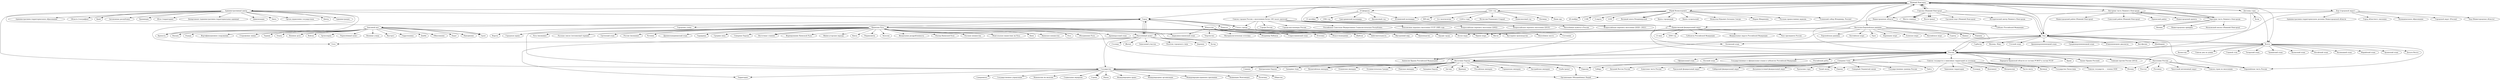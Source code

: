 // WikipediaGraph
digraph {
	"Нижний Новгород"
	"Нижний Новгород" -> "Город"
	"Нижний Новгород" -> "Россия"
	"Нижний Новгород" -> "Административный центр"
	"Нижний Новгород" -> "Приволжский федеральный округ"
	"Нижний Новгород" -> "Нижегородская область"
	"Нижний Новгород" -> "Волга"
	"Нижний Новгород" -> "Список городов России с населением более 100 тысяч жителей"
	"Нижний Новгород" -> "10 февраля"
	"Нижний Новгород" -> "1221 год"
	"Нижний Новгород" -> "Юрий Всеволодович"
	"Нижний Новгород" -> "Восточно-Европейская равнина"
	"Нижний Новгород" -> "Стрелка (Нижний Новгород)"
	"Нижний Новгород" -> "Ока"
	"Нижний Новгород" -> "Нагорная часть Нижнего Новгорода"
	"Нижний Новгород" -> "Дятловы горы"
	"Нижний Новгород" -> "Заречная часть Нижнего Новгорода"
	"Нижний Новгород" -> "Бор (городской округ)"
	"Город"
	"Город" -> "Населённый пункт"
	"Город" -> "Статус города"
	"Город" -> "Земляной вал"
	"Город" -> "Городские стены"
	"Город" -> "Киевская Русь"
	"Город" -> "Населённый пункт"
	"Город" -> "Искусство"
	"Город" -> "Ремесло"
	"Россия"
	"Россия" -> "Государство"
	"Россия" -> "Восточная Европа"
	"Россия" -> "Северная Азия"
	"Россия" -> "Список государств и зависимых территорий по площади"
	"Россия" -> "Население России"
	"Россия" -> "Передача Крымской области из состава РСФСР в состав УССР"
	"Россия" -> "Крым"
	"Россия" -> "Захват Крыма Россией"
	"Россия" -> "Аннексия Крыма Российской Федерацией"
	"Россия" -> "Санкции против России (2014)"
	"Россия" -> "Список стран по населению"
	"Россия" -> "Москва"
	"Россия" -> "Официальный язык"
	"Россия" -> "Русский язык"
	"Россия" -> "Государственные и официальные языки в субъектах Российской Федерации"
	"Россия" -> "Российский рубль"
	"Административный центр"
	"Административный центр" -> "Населённый пункт"
	"Административный центр" -> "Город"
	"Административный центр" -> "Село"
	"Административный центр" -> "Административно-территориальное образование"
	"Административный центр" -> "Область (география)"
	"Административный центр" -> "Край"
	"Административный центр" -> "Автономная республика"
	"Административный центр" -> "Провинция"
	"Административный центр" -> "Штат (территория)"
	"Административный центр" -> "Департамент (административно-территориальная единица)"
	"Административный центр" -> "Цивилизация"
	"Административный центр" -> "Государство"
	"Административный центр" -> "Крепость"
	"Административный центр" -> "Знать"
	"Административный центр" -> "Орган управления государством"
	"Административный центр" -> "Центр"
	"Административный центр" -> "Администрация"
	"Приволжский федеральный округ"
	"Приволжский федеральный округ" -> "Федеральные округа Российской Федерации"
	"Приволжский федеральный округ" -> "Россия"
	"Приволжский федеральный округ" -> "Указ президента России"
	"Приволжский федеральный округ" -> "13 мая"
	"Приволжский федеральный округ" -> "2000 год"
	"Приволжский федеральный округ" -> "Субъекты Российской Федерации"
	"Нижегородская область"
	"Нижегородская область" -> "Субъект Российской Федерации"
	"Нижегородская область" -> "Россия"
	"Нижегородская область" -> "Приволжский федеральный округ"
	"Нижегородская область" -> "Нижний Новгород"
	"Волга"
	"Волга" -> "Татарский язык"
	"Волга" -> "Чувашский язык"
	"Волга" -> "Казахский язык"
	"Волга" -> "Ногайский язык"
	"Волга" -> "Калмыцкий язык"
	"Волга" -> "Марийский язык"
	"Волга" -> "Эрзянский язык"
	"Волга" -> "Европейская часть России"
	"Волга" -> "Россия"
	"Волга" -> "Дельта Волги"
	"Волга" -> "Казахстан"
	"Волга" -> "Список рек по длине"
	"Волга" -> "Европа"
	"Волга" -> "Годовой сток"
	"Список городов России с населением более 100 тысяч жителей"
	"Список городов России с населением более 100 тысяч жителей" -> "Статус города"
	"Список городов России с населением более 100 тысяч жителей" -> "Населённые пункты в России"
	"Список городов России с населением более 100 тысяч жителей" -> "Всероссийская перепись населения (2020—2021)"
	"Список городов России с населением более 100 тысяч жителей" -> "Города России"
	"Список городов России с населением более 100 тысяч жителей" -> "Россия"
	"Список городов России с населением более 100 тысяч жителей" -> "Города-миллионеры России"
	"Список городов России с населением более 100 тысяч жителей" -> "Российская Советская Федеративная Социалистическая Республика"
	"Список городов России с населением более 100 тысяч жителей" -> "Всесоюзная перепись населения СССР 1989 года"
	"Список городов России с населением более 100 тысяч жителей" -> "Всероссийская перепись населения (2002)"
	"Список городов России с населением более 100 тысяч жителей" -> "Всероссийская перепись населения (2010)"
	"Список городов России с населением более 100 тысяч жителей" -> "Аннексия Крыма Российской Федерацией"
	"10 февраля"
	"10 февраля" -> "Григорианский календарь"
	"10 февраля" -> "Високосный год"
	"10 февраля" -> "15 октября"
	"10 февраля" -> "1582 год"
	"10 февраля" -> "Юлианский календарь"
	"1221 год"
	"1221 год" -> "Юлианский календарь"
	"1221 год" -> "Невисокосный год"
	"1221 год" -> "Пятница"
	"1221 год" -> "Наша эра"
	"1221 год" -> "XIII век"
	"1221 год" -> "2-е тысячелетие"
	"1221 год" -> "1220-е годы"
	"1221 год" -> "Мстислав Романович Старый"
	"Юрий Всеволодович"
	"Юрий Всеволодович" -> "26 ноября"
	"Юрий Всеволодович" -> 1188
	"Юрий Всеволодович" -> "4 марта"
	"Юрий Всеволодович" -> 1238
	"Юрий Всеволодович" -> "Великий князь Владимирский"
	"Юрий Всеволодович" -> "Князь городецкий"
	"Юрий Всеволодович" -> "Князь суздальский"
	"Юрий Всеволодович" -> "Великий князь Владимирский"
	"Юрий Всеволодович" -> "Всеволод Юрьевич Большое Гнездо"
	"Юрий Всеволодович" -> "Мария Шварновна"
	"Юрий Всеволодович" -> "Нижний Новгород"
	"Юрий Всеволодович" -> "Русская православная церковь"
	"Юрий Всеволодович" -> "Успенский собор (Владимир, Россия)"
	"Восточно-Европейская равнина"
	"Восточно-Европейская равнина" -> "Равнина"
	"Восточно-Европейская равнина" -> "Восточная Европа"
	"Восточно-Европейская равнина" -> "Европейская равнина"
	"Восточно-Европейская равнина" -> "Балтийское море"
	"Восточно-Европейская равнина" -> "Урал"
	"Восточно-Европейская равнина" -> "Баренцево море"
	"Восточно-Европейская равнина" -> "Белое море"
	"Восточно-Европейская равнина" -> "Чёрное море"
	"Восточно-Европейская равнина" -> "Азовское море"
	"Восточно-Европейская равнина" -> "Каспийское море"
	"Восточно-Европейская равнина" -> "Судеты"
	"Восточно-Европейская равнина" -> "Кавказ"
	"Восточно-Европейская равнина" -> "Висла"
	"Стрелка (Нижний Новгород)"
	"Стрелка (Нижний Новгород)" -> "Исторический центр Нижнего Новгорода"
	"Стрелка (Нижний Новгород)" -> "Нижний Новгород"
	"Стрелка (Нижний Новгород)" -> "Место слияния"
	"Стрелка (Нижний Новгород)" -> "Ока"
	"Стрелка (Нижний Новгород)" -> "Волга (река)"
	"Стрелка (Нижний Новгород)" -> "Место слияния"
	"Стрелка (Нижний Новгород)" -> "Ока"
	"Стрелка (Нижний Новгород)" -> "Волга (река)"
	"Стрелка (Нижний Новгород)" -> "Нижний Новгород"
	"Стрелка (Нижний Новгород)" -> "Грузовой порт (Нижний Новгород)"
	"Ока"
	"Ока" -> "Европейская часть России"
	"Ока" -> "Россия"
	"Ока" -> "Волга"
	"Ока" -> "Горбатов"
	"Ока" -> "Фасмер, Макс"
	"Ока" -> "Готский язык"
	"Ока" -> "Древневерхненемецкий язык"
	"Ока" -> "Средневерхненемецкий язык"
	"Ока" -> "Южнонемецкие диалекты"
	"Ока" -> "Вестфалия"
	"Ока" -> "Швейцария"
	"Ока" -> "Латинский язык"
	"Нагорная часть Нижнего Новгорода"
	"Нагорная часть Нижнего Новгорода" -> "Ока"
	"Нагорная часть Нижнего Новгорода" -> "Нижний Новгород"
	"Нагорная часть Нижнего Новгорода" -> "Заречная часть Нижнего Новгорода"
	"Нагорная часть Нижнего Новгорода" -> "Нижегородский кремль"
	"Нагорная часть Нижнего Новгорода" -> "Нижегородский район (Нижний Новгород)"
	"Нагорная часть Нижнего Новгорода" -> "Советский район (Нижний Новгород)"
	"Нагорная часть Нижнего Новгорода" -> "Приокский район"
	"Дятловы горы"
	"Дятловы горы" -> "Холм"
	"Дятловы горы" -> "Ока"
	"Дятловы горы" -> "Волга"
	"Дятловы горы" -> "Нижний Новгород"
	"Заречная часть Нижнего Новгорода"
	"Заречная часть Нижнего Новгорода" -> "Нижний Новгород"
	"Заречная часть Нижнего Новгорода" -> "Ока"
	"Заречная часть Нижнего Новгорода" -> "Низина"
	"Заречная часть Нижнего Новгорода" -> "Нагорная часть Нижнего Новгорода"
	"Заречная часть Нижнего Новгорода" -> "Нижегородская ярмарка"
	"Заречная часть Нижнего Новгорода" -> "Московский вокзал (Нижний Новгород)"
	"Бор (городской округ)"
	"Бор (городской округ)" -> "Административно-территориальное деление Нижегородской области"
	"Бор (городской округ)" -> "Город областного значения"
	"Бор (городской округ)" -> "Муниципальное образование"
	"Бор (городской округ)" -> "Городской округ (Россия)"
	"Бор (городской округ)" -> "Нижегородская область"
	"Бор (городской округ)" -> "Россия"
	"Бор (городской округ)" -> "Бор (Нижегородская область)"
	"Населённый пункт"
	"Населённый пункт" -> "Жильё"
	"Населённый пункт" -> "Земельный участок"
	"Населённый пункт" -> "Город"
	"Населённый пункт" -> "Посёлок городского типа"
	"Населённый пункт" -> "Село"
	"Населённый пункт" -> "Деревня"
	"Населённый пункт" -> "Хутор"
	"Населённый пункт" -> "Территория"
	"Населённый пункт" -> "Государство"
	"Населённый пункт" -> "Столица"
	"Статус города"
	"Статус города" -> "Населённый пункт"
	"Статус города" -> "Город"
	"Статус города" -> "Населённое место"
	"Статус города" -> "Состояние"
	"Земляной вал"
	"Земляной вал" -> "Грунт"
	"Земляной вал" -> "Грунт"
	"Земляной вал" -> "Насыпь"
	"Земляной вал" -> "Ограда"
	"Земляной вал" -> "Фортификационное сооружение"
	"Земляной вал" -> "Сторожевая линия"
	"Земляной вал" -> "Термин"
	"Земляной вал" -> "Осыпь"
	"Земляной вал" -> "Военное дело"
	"Земляной вал" -> "Войска"
	"Земляной вал" -> "Артиллерия"
	"Земляной вал" -> "Укреплённый пункт"
	"Земляной вал" -> "Крепость"
	"Земляной вал" -> "Военная улица"
	"Земляной вал" -> "Выстрел"
	"Земляной вал" -> "Гидротехника"
	"Земляной вал" -> "Дамба"
	"Земляной вал" -> "Обвалование"
	"Земляной вал" -> "Берег"
	"Земляной вал" -> "Наводнение"
	"Городские стены"
	"Городские стены" -> "Город"
	"Городские стены" -> "Ворота"
	"Городские стены" -> "Городское право"
	"Киевская Русь"
	"Киевская Русь" -> "Древнерусский язык"
	"Киевская Русь" -> "Церковнославянский язык"
	"Киевская Русь" -> "Русь (название)"
	"Киевская Русь" -> "Русская земля (летописный термин)"
	"Киевская Русь" -> "Греческий язык"
	"Киевская Русь" -> "Россия (название)"
	"Киевская Русь" -> "Латинский язык"
	"Киевская Русь" -> "Рутения"
	"Киевская Русь" -> "Древнескандинавский язык"
	"Киевская Русь" -> "Гардарики"
	"Киевская Русь" -> "Средние века"
	"Киевская Русь" -> "Государство"
	"Киевская Русь" -> "Северная Европа"
	"Киевская Русь" -> "Восточная Европа"
	"Киевская Русь" -> "Восточные славяне"
	"Киевская Русь" -> "Формирование Киевской Руси"
	"Киевская Русь" -> "Восточные славяне"
	"Киевская Русь" -> "Финно-угорские народы"
	"Киевская Русь" -> "Князь"
	"Киевская Русь" -> "Рюриковичи"
	"Киевская Русь" -> "Висла"
	"Киевская Русь" -> "Волга"
	"Киевская Русь" -> "Ока"
	"Киевская Русь" -> "Белое море"
	"Киевская Русь" -> "Чёрное море"
	"Киевская Русь" -> "Эксклав"
	"Киевская Русь" -> "Феодальная раздробленность"
	"Киевская Русь" -> "Распад Киевской Руси"
	"Киевская Русь" -> "Русские княжества"
	"Киевская Русь" -> "Монгольское нашествие на Русь"
	"Киевская Русь" -> "Киев"
	"Киевская Русь" -> "Киевское княжество"
	"Киевская Русь" -> "Русь"
	"Киевская Русь" -> "Объединение Руси"
	"Искусство"
	"Искусство" -> "Церковнославянский язык"
	"Искусство" -> "Старославянский язык"
	"Искусство" -> "Эстетика"
	"Искусство" -> "Искусствоведение"
	"Искусство" -> "Шаблон":"Неизвестный термин"
	"Искусство" -> "Действительность"
	"Искусство" -> "Внутренний мир"
	"Искусство" -> "Творчество"
	"Искусство" -> "Материалистическая эстетика"
	"Искусство" -> "Владимир Набоков"
	"Ремесло"
	"Ремесло" -> "Производство"
	"Ремесло" -> "Орудие труда"
	"Ремесло" -> "Кустарное производство"
	"Государство"
	"Государство" -> "Политика"
	"Государство" -> "Общество"
	"Государство" -> "Территория"
	"Государство" -> "Суверенитет"
	"Государство" -> "Государственное управление"
	"Государство" -> "Монополия на насилие"
	"Государство" -> "Социальная иерархия"
	"Государство" -> "Страна"
	"Государство" -> "Наука"
	"Государство" -> "Международное право"
	"Государство" -> "Страна"
	"Государство" -> "Международная организация"
	"Государство" -> "Организация Объединённых Наций"
	"Государство" -> "Международно-правовое признание"
	"Государство" -> "Конвенция Монтевидео"
	"Восточная Европа"
	"Восточная Европа" -> "Европа"
	"Восточная Европа" -> "Славяне"
	"Восточная Европа" -> "Евразия"
	"Восточная Европа" -> "Организация Объединённых Наций"
	"Восточная Европа" -> "Центральная Европа"
	"Восточная Европа" -> "Западная Азия"
	"Восточная Европа" -> "Византийская империя"
	"Восточная Европа" -> "Османская империя"
	"Восточная Европа" -> "Эллинистическая Греция"
	"Восточная Европа" -> "Римская империя"
	"Восточная Европа" -> "Византийская империя"
	"Восточная Европа" -> "Западная Европа"
	"Восточная Европа" -> "Англия"
	"Восточная Европа" -> "Франция"
	"Восточная Европа" -> "Российская империя"
	"Восточная Европа" -> "Германская империя"
	"Восточная Европа" -> "Австрийская империя"
	"Восточная Европа" -> "Эльба (река)"
	"Северная Азия"
	"Северная Азия" -> "Евразия"
	"Северная Азия" -> "Сибирь"
	"Северная Азия" -> "Дальний Восток России"
	"Северная Азия" -> "Россия"
	"Северная Азия" -> "Азиатская часть России"
	"Северная Азия" -> "Уральский федеральный округ"
	"Северная Азия" -> "Сибирский федеральный округ"
	"Северная Азия" -> "Дальневосточный федеральный округ"
	"Северная Азия" -> "Уральские горы"
	"Северная Азия" -> "Тихий океан"
	"Северная Азия" -> "Северный Ледовитый океан"
	"Северная Азия" -> "Государственная граница России"
	"Северная Азия" -> "Тайга"
	"Список государств и зависимых территорий по площади"
	"Список государств и зависимых территорий по площади" -> "Государство"
	"Список государств и зависимых территорий по площади" -> "Зависимая территория"
	"Список государств и зависимых территорий по площади" -> "Площадь"
	"Список государств и зависимых территорий по площади" -> "Организация Объединённых Наций"
	"Список государств и зависимых территорий по площади" -> "Континент"
	"Список государств и зависимых территорий по площади" -> "Метрополия"
	"Список государств и зависимых территорий по площади" -> "Части света"
	"Список государств и зависимых территорий по площади" -> "Ватикан"
	"Список государств и зависимых территорий по площади" -> "Государство Палестина"
	"Список государств и зависимых территорий по площади" -> "Список государств — членов ООН"
	"Население России"
	"Население России" -> "Россия"
	"Население России" -> "Росстат"
	"Население России" -> "Список стран по населению"
	"Население России" -> "Россияне"
	"Население России" -> "Европейская часть России"
	"Население России" -> "Москва"
	"Население России" -> "Чукотский автономный округ"
}
